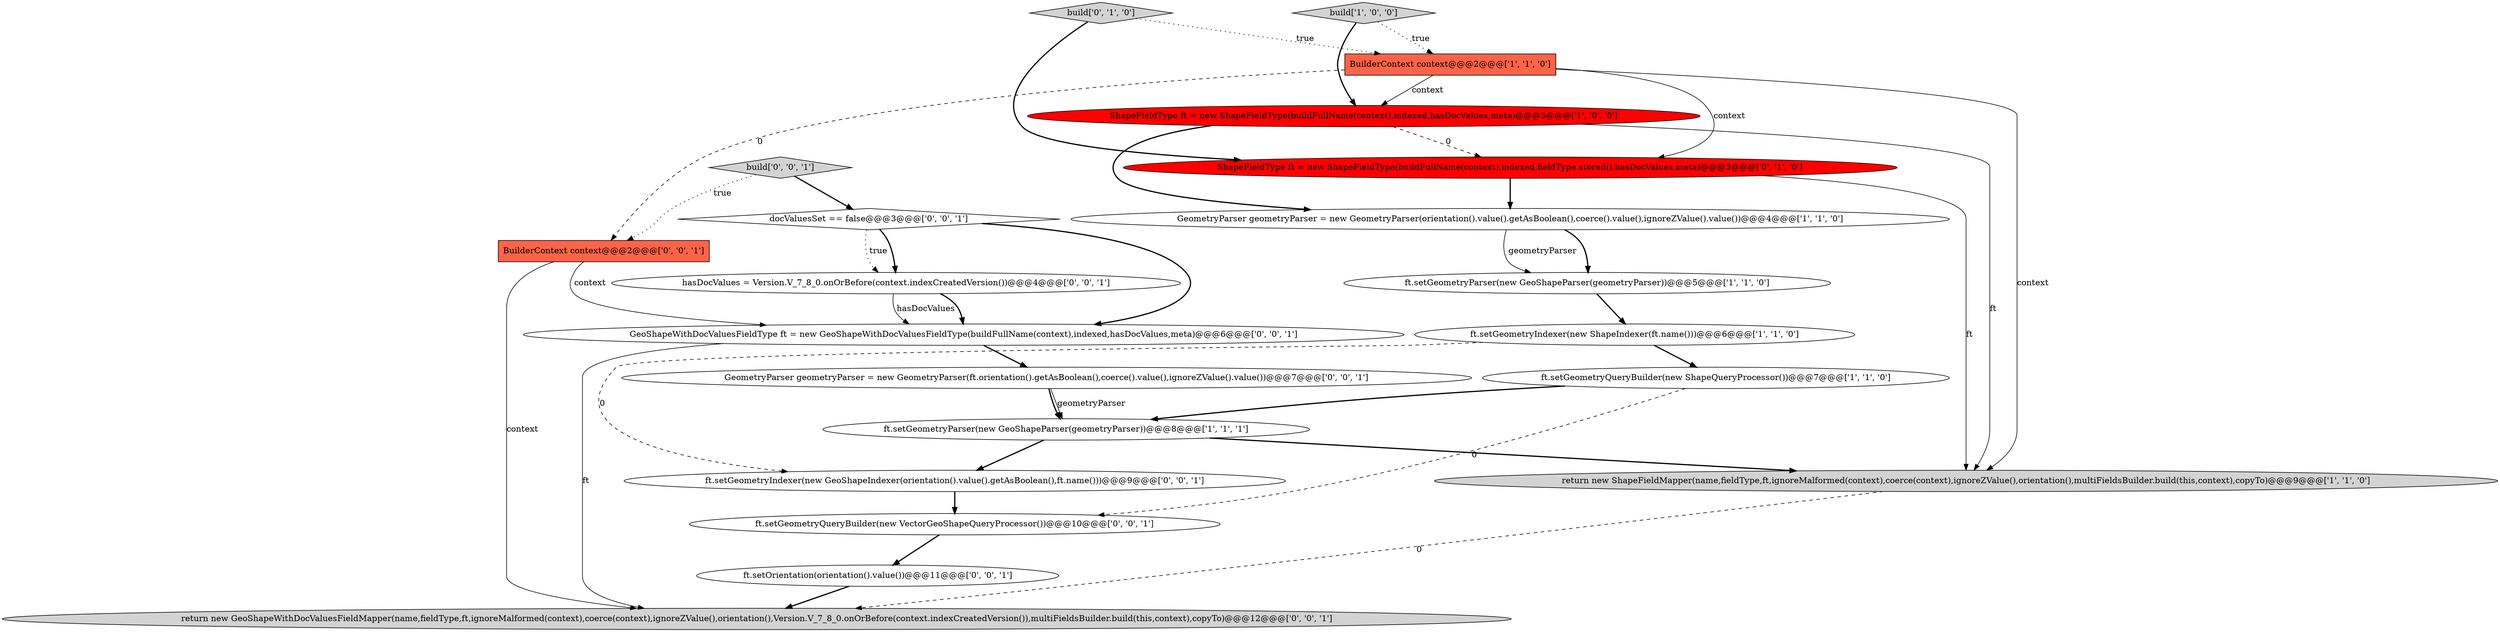 digraph {
2 [style = filled, label = "build['1', '0', '0']", fillcolor = lightgray, shape = diamond image = "AAA0AAABBB1BBB"];
13 [style = filled, label = "build['0', '0', '1']", fillcolor = lightgray, shape = diamond image = "AAA0AAABBB3BBB"];
9 [style = filled, label = "ShapeFieldType ft = new ShapeFieldType(buildFullName(context),indexed,fieldType.stored(),hasDocValues,meta)@@@3@@@['0', '1', '0']", fillcolor = red, shape = ellipse image = "AAA1AAABBB2BBB"];
7 [style = filled, label = "ft.setGeometryIndexer(new ShapeIndexer(ft.name()))@@@6@@@['1', '1', '0']", fillcolor = white, shape = ellipse image = "AAA0AAABBB1BBB"];
6 [style = filled, label = "ShapeFieldType ft = new ShapeFieldType(buildFullName(context),indexed,hasDocValues,meta)@@@3@@@['1', '0', '0']", fillcolor = red, shape = ellipse image = "AAA1AAABBB1BBB"];
20 [style = filled, label = "GeoShapeWithDocValuesFieldType ft = new GeoShapeWithDocValuesFieldType(buildFullName(context),indexed,hasDocValues,meta)@@@6@@@['0', '0', '1']", fillcolor = white, shape = ellipse image = "AAA0AAABBB3BBB"];
10 [style = filled, label = "build['0', '1', '0']", fillcolor = lightgray, shape = diamond image = "AAA0AAABBB2BBB"];
12 [style = filled, label = "BuilderContext context@@@2@@@['0', '0', '1']", fillcolor = tomato, shape = box image = "AAA0AAABBB3BBB"];
11 [style = filled, label = "GeometryParser geometryParser = new GeometryParser(ft.orientation().getAsBoolean(),coerce().value(),ignoreZValue().value())@@@7@@@['0', '0', '1']", fillcolor = white, shape = ellipse image = "AAA0AAABBB3BBB"];
15 [style = filled, label = "ft.setGeometryQueryBuilder(new VectorGeoShapeQueryProcessor())@@@10@@@['0', '0', '1']", fillcolor = white, shape = ellipse image = "AAA0AAABBB3BBB"];
3 [style = filled, label = "GeometryParser geometryParser = new GeometryParser(orientation().value().getAsBoolean(),coerce().value(),ignoreZValue().value())@@@4@@@['1', '1', '0']", fillcolor = white, shape = ellipse image = "AAA0AAABBB1BBB"];
0 [style = filled, label = "ft.setGeometryParser(new GeoShapeParser(geometryParser))@@@5@@@['1', '1', '0']", fillcolor = white, shape = ellipse image = "AAA0AAABBB1BBB"];
14 [style = filled, label = "hasDocValues = Version.V_7_8_0.onOrBefore(context.indexCreatedVersion())@@@4@@@['0', '0', '1']", fillcolor = white, shape = ellipse image = "AAA0AAABBB3BBB"];
1 [style = filled, label = "BuilderContext context@@@2@@@['1', '1', '0']", fillcolor = tomato, shape = box image = "AAA0AAABBB1BBB"];
8 [style = filled, label = "ft.setGeometryQueryBuilder(new ShapeQueryProcessor())@@@7@@@['1', '1', '0']", fillcolor = white, shape = ellipse image = "AAA0AAABBB1BBB"];
18 [style = filled, label = "return new GeoShapeWithDocValuesFieldMapper(name,fieldType,ft,ignoreMalformed(context),coerce(context),ignoreZValue(),orientation(),Version.V_7_8_0.onOrBefore(context.indexCreatedVersion()),multiFieldsBuilder.build(this,context),copyTo)@@@12@@@['0', '0', '1']", fillcolor = lightgray, shape = ellipse image = "AAA0AAABBB3BBB"];
17 [style = filled, label = "ft.setGeometryIndexer(new GeoShapeIndexer(orientation().value().getAsBoolean(),ft.name()))@@@9@@@['0', '0', '1']", fillcolor = white, shape = ellipse image = "AAA0AAABBB3BBB"];
16 [style = filled, label = "ft.setOrientation(orientation().value())@@@11@@@['0', '0', '1']", fillcolor = white, shape = ellipse image = "AAA0AAABBB3BBB"];
5 [style = filled, label = "ft.setGeometryParser(new GeoShapeParser(geometryParser))@@@8@@@['1', '1', '1']", fillcolor = white, shape = ellipse image = "AAA0AAABBB1BBB"];
19 [style = filled, label = "docValuesSet == false@@@3@@@['0', '0', '1']", fillcolor = white, shape = diamond image = "AAA0AAABBB3BBB"];
4 [style = filled, label = "return new ShapeFieldMapper(name,fieldType,ft,ignoreMalformed(context),coerce(context),ignoreZValue(),orientation(),multiFieldsBuilder.build(this,context),copyTo)@@@9@@@['1', '1', '0']", fillcolor = lightgray, shape = ellipse image = "AAA0AAABBB1BBB"];
4->18 [style = dashed, label="0"];
6->3 [style = bold, label=""];
19->14 [style = dotted, label="true"];
16->18 [style = bold, label=""];
1->9 [style = solid, label="context"];
12->18 [style = solid, label="context"];
20->18 [style = solid, label="ft"];
13->12 [style = dotted, label="true"];
7->17 [style = dashed, label="0"];
2->6 [style = bold, label=""];
19->20 [style = bold, label=""];
8->15 [style = dashed, label="0"];
6->9 [style = dashed, label="0"];
1->6 [style = solid, label="context"];
20->11 [style = bold, label=""];
7->8 [style = bold, label=""];
5->17 [style = bold, label=""];
15->16 [style = bold, label=""];
3->0 [style = bold, label=""];
0->7 [style = bold, label=""];
1->12 [style = dashed, label="0"];
6->4 [style = solid, label="ft"];
14->20 [style = solid, label="hasDocValues"];
11->5 [style = bold, label=""];
13->19 [style = bold, label=""];
19->14 [style = bold, label=""];
3->0 [style = solid, label="geometryParser"];
8->5 [style = bold, label=""];
2->1 [style = dotted, label="true"];
5->4 [style = bold, label=""];
9->4 [style = solid, label="ft"];
17->15 [style = bold, label=""];
9->3 [style = bold, label=""];
10->9 [style = bold, label=""];
10->1 [style = dotted, label="true"];
11->5 [style = solid, label="geometryParser"];
14->20 [style = bold, label=""];
12->20 [style = solid, label="context"];
1->4 [style = solid, label="context"];
}
